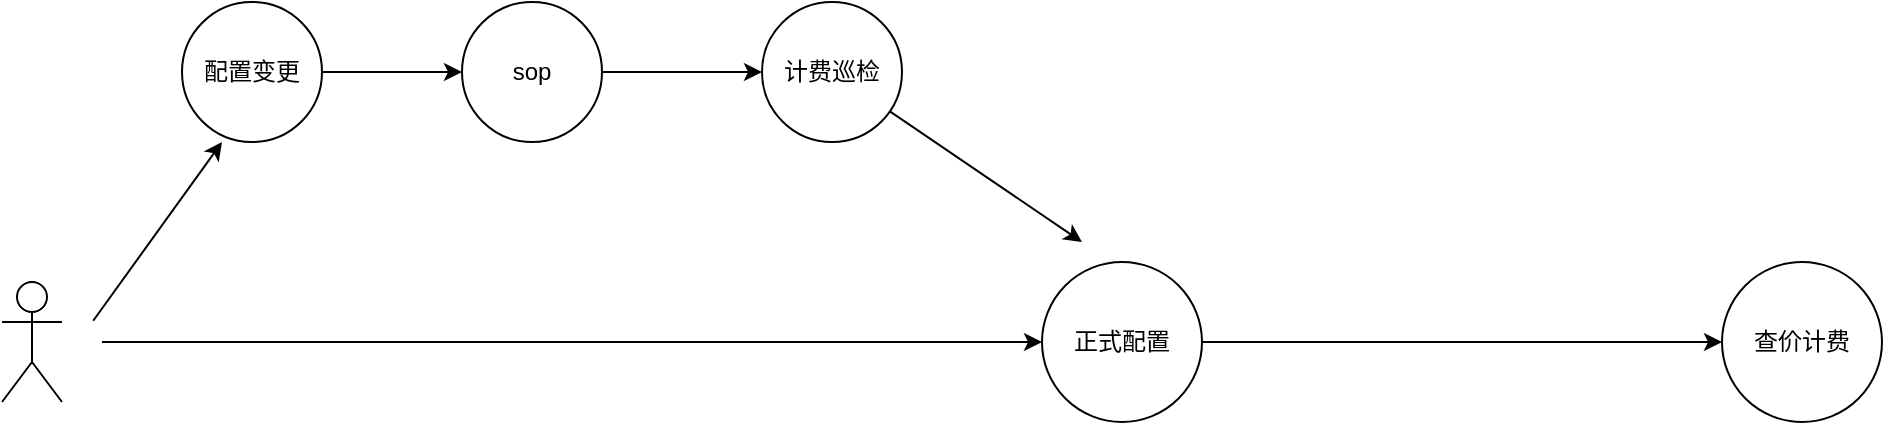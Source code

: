 <mxfile version="24.7.6">
  <diagram name="第 1 页" id="V5H9v4VFTSQlkIqhqSir">
    <mxGraphModel dx="1633" dy="876" grid="1" gridSize="10" guides="1" tooltips="1" connect="1" arrows="1" fold="1" page="1" pageScale="1" pageWidth="827" pageHeight="1169" math="0" shadow="0">
      <root>
        <mxCell id="0" />
        <mxCell id="1" parent="0" />
        <mxCell id="Q8DNpA1c7x08gG5244Rf-5" style="edgeStyle=orthogonalEdgeStyle;rounded=0;orthogonalLoop=1;jettySize=auto;html=1;exitX=1;exitY=0.5;exitDx=0;exitDy=0;entryX=0;entryY=0.5;entryDx=0;entryDy=0;" edge="1" parent="1" source="Q8DNpA1c7x08gG5244Rf-1">
          <mxGeometry relative="1" as="geometry">
            <mxPoint x="1020" y="250" as="targetPoint" />
          </mxGeometry>
        </mxCell>
        <mxCell id="Q8DNpA1c7x08gG5244Rf-1" value="正式配置" style="ellipse;whiteSpace=wrap;html=1;aspect=fixed;fillColor=none;" vertex="1" parent="1">
          <mxGeometry x="680" y="210" width="80" height="80" as="geometry" />
        </mxCell>
        <mxCell id="Q8DNpA1c7x08gG5244Rf-4" value="" style="endArrow=classic;html=1;rounded=0;exitX=1;exitY=0.5;exitDx=0;exitDy=0;entryX=0;entryY=0.5;entryDx=0;entryDy=0;" edge="1" parent="1" target="Q8DNpA1c7x08gG5244Rf-1">
          <mxGeometry width="50" height="50" relative="1" as="geometry">
            <mxPoint x="210.0" y="250" as="sourcePoint" />
            <mxPoint x="310" y="310" as="targetPoint" />
          </mxGeometry>
        </mxCell>
        <mxCell id="Q8DNpA1c7x08gG5244Rf-11" style="edgeStyle=orthogonalEdgeStyle;rounded=0;orthogonalLoop=1;jettySize=auto;html=1;exitX=1;exitY=0.5;exitDx=0;exitDy=0;entryX=0;entryY=0.5;entryDx=0;entryDy=0;" edge="1" parent="1" source="Q8DNpA1c7x08gG5244Rf-6" target="Q8DNpA1c7x08gG5244Rf-9">
          <mxGeometry relative="1" as="geometry" />
        </mxCell>
        <mxCell id="Q8DNpA1c7x08gG5244Rf-6" value="配置变更" style="ellipse;whiteSpace=wrap;html=1;aspect=fixed;fillColor=none;" vertex="1" parent="1">
          <mxGeometry x="250" y="80" width="70" height="70" as="geometry" />
        </mxCell>
        <mxCell id="Q8DNpA1c7x08gG5244Rf-8" value="" style="endArrow=classic;html=1;rounded=0;exitX=1;exitY=0;exitDx=0;exitDy=0;" edge="1" parent="1">
          <mxGeometry width="50" height="50" relative="1" as="geometry">
            <mxPoint x="205.607" y="239.393" as="sourcePoint" />
            <mxPoint x="270" y="150" as="targetPoint" />
          </mxGeometry>
        </mxCell>
        <mxCell id="Q8DNpA1c7x08gG5244Rf-12" style="edgeStyle=orthogonalEdgeStyle;rounded=0;orthogonalLoop=1;jettySize=auto;html=1;exitX=1;exitY=0.5;exitDx=0;exitDy=0;entryX=0;entryY=0.5;entryDx=0;entryDy=0;" edge="1" parent="1" source="Q8DNpA1c7x08gG5244Rf-9" target="Q8DNpA1c7x08gG5244Rf-10">
          <mxGeometry relative="1" as="geometry" />
        </mxCell>
        <mxCell id="Q8DNpA1c7x08gG5244Rf-9" value="sop" style="ellipse;whiteSpace=wrap;html=1;aspect=fixed;fillColor=none;" vertex="1" parent="1">
          <mxGeometry x="390" y="80" width="70" height="70" as="geometry" />
        </mxCell>
        <mxCell id="Q8DNpA1c7x08gG5244Rf-10" value="计费巡检" style="ellipse;whiteSpace=wrap;html=1;aspect=fixed;fillColor=none;" vertex="1" parent="1">
          <mxGeometry x="540" y="80" width="70" height="70" as="geometry" />
        </mxCell>
        <mxCell id="Q8DNpA1c7x08gG5244Rf-13" value="" style="endArrow=classic;html=1;rounded=0;" edge="1" parent="1" source="Q8DNpA1c7x08gG5244Rf-10">
          <mxGeometry width="50" height="50" relative="1" as="geometry">
            <mxPoint x="216" y="249" as="sourcePoint" />
            <mxPoint x="700" y="200" as="targetPoint" />
          </mxGeometry>
        </mxCell>
        <mxCell id="Q8DNpA1c7x08gG5244Rf-14" value="查价计费" style="ellipse;whiteSpace=wrap;html=1;aspect=fixed;fillColor=none;" vertex="1" parent="1">
          <mxGeometry x="1020" y="210" width="80" height="80" as="geometry" />
        </mxCell>
        <mxCell id="Q8DNpA1c7x08gG5244Rf-15" value="" style="shape=umlActor;verticalLabelPosition=bottom;verticalAlign=top;html=1;outlineConnect=0;" vertex="1" parent="1">
          <mxGeometry x="160" y="220" width="30" height="60" as="geometry" />
        </mxCell>
      </root>
    </mxGraphModel>
  </diagram>
</mxfile>
